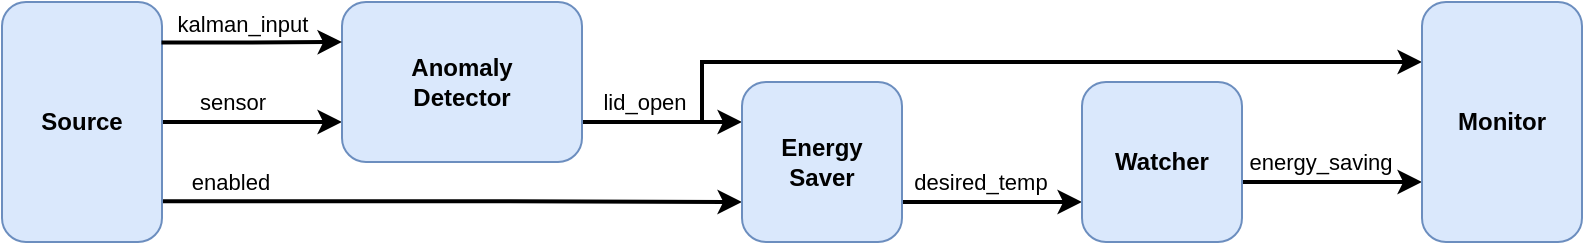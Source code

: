 <mxfile scale="1" border="0" version="24.4.0" type="device">
  <diagram name="Page-1" id="ZbW9YFX6KdMl79CX7X3I">
    <mxGraphModel dx="954" dy="600" grid="1" gridSize="10" guides="1" tooltips="1" connect="1" arrows="1" fold="1" page="1" pageScale="1" pageWidth="850" pageHeight="1100" math="0" shadow="0">
      <root>
        <mxCell id="0" />
        <mxCell id="1" parent="0" />
        <mxCell id="GKBsJRu5_BsH1DlRfLQZ-8" style="edgeStyle=orthogonalEdgeStyle;rounded=0;orthogonalLoop=1;jettySize=auto;html=1;exitX=1;exitY=0.5;exitDx=0;exitDy=0;entryX=0;entryY=0.75;entryDx=0;entryDy=0;strokeWidth=2;" parent="1" source="GKBsJRu5_BsH1DlRfLQZ-1" target="GKBsJRu5_BsH1DlRfLQZ-2" edge="1">
          <mxGeometry relative="1" as="geometry" />
        </mxCell>
        <mxCell id="GKBsJRu5_BsH1DlRfLQZ-9" value="sensor" style="edgeLabel;html=1;align=center;verticalAlign=middle;resizable=0;points=[];" parent="GKBsJRu5_BsH1DlRfLQZ-8" vertex="1" connectable="0">
          <mxGeometry x="-0.216" relative="1" as="geometry">
            <mxPoint x="-1" y="-10" as="offset" />
          </mxGeometry>
        </mxCell>
        <mxCell id="GKBsJRu5_BsH1DlRfLQZ-13" style="edgeStyle=orthogonalEdgeStyle;rounded=0;orthogonalLoop=1;jettySize=auto;html=1;exitX=0.988;exitY=0.83;exitDx=0;exitDy=0;entryX=0;entryY=0.75;entryDx=0;entryDy=0;exitPerimeter=0;strokeWidth=2;" parent="1" source="GKBsJRu5_BsH1DlRfLQZ-1" target="GKBsJRu5_BsH1DlRfLQZ-3" edge="1">
          <mxGeometry relative="1" as="geometry" />
        </mxCell>
        <mxCell id="GKBsJRu5_BsH1DlRfLQZ-14" value="enabled" style="edgeLabel;html=1;align=center;verticalAlign=middle;resizable=0;points=[];" parent="GKBsJRu5_BsH1DlRfLQZ-13" vertex="1" connectable="0">
          <mxGeometry x="-0.269" y="1" relative="1" as="geometry">
            <mxPoint x="-72" y="-9" as="offset" />
          </mxGeometry>
        </mxCell>
        <mxCell id="GKBsJRu5_BsH1DlRfLQZ-1" value="Source" style="rounded=1;whiteSpace=wrap;html=1;fillColor=#dae8fc;strokeColor=#6c8ebf;fontStyle=1" parent="1" vertex="1">
          <mxGeometry x="30" y="120" width="80" height="120" as="geometry" />
        </mxCell>
        <mxCell id="GKBsJRu5_BsH1DlRfLQZ-10" style="edgeStyle=orthogonalEdgeStyle;rounded=0;orthogonalLoop=1;jettySize=auto;html=1;exitX=1;exitY=0.75;exitDx=0;exitDy=0;entryX=0;entryY=0.25;entryDx=0;entryDy=0;strokeWidth=2;" parent="1" source="GKBsJRu5_BsH1DlRfLQZ-2" target="GKBsJRu5_BsH1DlRfLQZ-3" edge="1">
          <mxGeometry relative="1" as="geometry" />
        </mxCell>
        <mxCell id="GKBsJRu5_BsH1DlRfLQZ-11" value="lid_open" style="edgeLabel;html=1;align=center;verticalAlign=middle;resizable=0;points=[];" parent="GKBsJRu5_BsH1DlRfLQZ-10" vertex="1" connectable="0">
          <mxGeometry x="-0.489" y="1" relative="1" as="geometry">
            <mxPoint x="10" y="-9" as="offset" />
          </mxGeometry>
        </mxCell>
        <mxCell id="GKBsJRu5_BsH1DlRfLQZ-12" style="edgeStyle=orthogonalEdgeStyle;rounded=0;orthogonalLoop=1;jettySize=auto;html=1;exitX=1;exitY=0.75;exitDx=0;exitDy=0;entryX=0;entryY=0.25;entryDx=0;entryDy=0;strokeWidth=2;" parent="1" source="GKBsJRu5_BsH1DlRfLQZ-2" target="GKBsJRu5_BsH1DlRfLQZ-5" edge="1">
          <mxGeometry relative="1" as="geometry">
            <Array as="points">
              <mxPoint x="380" y="180" />
              <mxPoint x="380" y="150" />
            </Array>
          </mxGeometry>
        </mxCell>
        <mxCell id="GKBsJRu5_BsH1DlRfLQZ-2" value="Anomaly&lt;br&gt;Detector" style="rounded=1;whiteSpace=wrap;html=1;fillColor=#dae8fc;strokeColor=#6c8ebf;fontStyle=1" parent="1" vertex="1">
          <mxGeometry x="200" y="120" width="120" height="80" as="geometry" />
        </mxCell>
        <mxCell id="GKBsJRu5_BsH1DlRfLQZ-15" style="edgeStyle=orthogonalEdgeStyle;rounded=0;orthogonalLoop=1;jettySize=auto;html=1;exitX=1;exitY=0.75;exitDx=0;exitDy=0;entryX=0;entryY=0.75;entryDx=0;entryDy=0;strokeWidth=2;" parent="1" source="GKBsJRu5_BsH1DlRfLQZ-3" target="GKBsJRu5_BsH1DlRfLQZ-4" edge="1">
          <mxGeometry relative="1" as="geometry" />
        </mxCell>
        <mxCell id="GKBsJRu5_BsH1DlRfLQZ-16" value="desired_temp" style="edgeLabel;html=1;align=center;verticalAlign=middle;resizable=0;points=[];" parent="GKBsJRu5_BsH1DlRfLQZ-15" vertex="1" connectable="0">
          <mxGeometry x="-0.454" relative="1" as="geometry">
            <mxPoint x="14" y="-10" as="offset" />
          </mxGeometry>
        </mxCell>
        <mxCell id="GKBsJRu5_BsH1DlRfLQZ-3" value="Energy&lt;br&gt;Saver" style="rounded=1;whiteSpace=wrap;html=1;fillColor=#dae8fc;strokeColor=#6c8ebf;fontStyle=1" parent="1" vertex="1">
          <mxGeometry x="400" y="160" width="80" height="80" as="geometry" />
        </mxCell>
        <mxCell id="GKBsJRu5_BsH1DlRfLQZ-17" style="edgeStyle=orthogonalEdgeStyle;rounded=0;orthogonalLoop=1;jettySize=auto;html=1;exitX=1;exitY=0.625;exitDx=0;exitDy=0;entryX=0;entryY=0.75;entryDx=0;entryDy=0;strokeWidth=2;exitPerimeter=0;" parent="1" source="GKBsJRu5_BsH1DlRfLQZ-4" target="GKBsJRu5_BsH1DlRfLQZ-5" edge="1">
          <mxGeometry relative="1" as="geometry" />
        </mxCell>
        <mxCell id="GKBsJRu5_BsH1DlRfLQZ-18" value="energy_saving" style="edgeLabel;html=1;align=center;verticalAlign=middle;resizable=0;points=[];" parent="GKBsJRu5_BsH1DlRfLQZ-17" vertex="1" connectable="0">
          <mxGeometry x="-0.411" relative="1" as="geometry">
            <mxPoint x="12" y="-10" as="offset" />
          </mxGeometry>
        </mxCell>
        <mxCell id="GKBsJRu5_BsH1DlRfLQZ-4" value="Watcher" style="rounded=1;whiteSpace=wrap;html=1;fillColor=#dae8fc;strokeColor=#6c8ebf;fontStyle=1" parent="1" vertex="1">
          <mxGeometry x="570" y="160" width="80" height="80" as="geometry" />
        </mxCell>
        <mxCell id="GKBsJRu5_BsH1DlRfLQZ-5" value="Monitor" style="rounded=1;whiteSpace=wrap;html=1;fillColor=#dae8fc;strokeColor=#6c8ebf;fontStyle=1" parent="1" vertex="1">
          <mxGeometry x="740" y="120" width="80" height="120" as="geometry" />
        </mxCell>
        <mxCell id="GKBsJRu5_BsH1DlRfLQZ-6" style="edgeStyle=orthogonalEdgeStyle;rounded=0;orthogonalLoop=1;jettySize=auto;html=1;exitX=0.997;exitY=0.169;exitDx=0;exitDy=0;entryX=0;entryY=0.25;entryDx=0;entryDy=0;exitPerimeter=0;strokeWidth=2;" parent="1" source="GKBsJRu5_BsH1DlRfLQZ-1" target="GKBsJRu5_BsH1DlRfLQZ-2" edge="1">
          <mxGeometry relative="1" as="geometry" />
        </mxCell>
        <mxCell id="GKBsJRu5_BsH1DlRfLQZ-7" value="kalman_input" style="edgeLabel;html=1;align=center;verticalAlign=middle;resizable=0;points=[];" parent="GKBsJRu5_BsH1DlRfLQZ-6" vertex="1" connectable="0">
          <mxGeometry x="-0.371" y="1" relative="1" as="geometry">
            <mxPoint x="11" y="-9" as="offset" />
          </mxGeometry>
        </mxCell>
      </root>
    </mxGraphModel>
  </diagram>
</mxfile>
